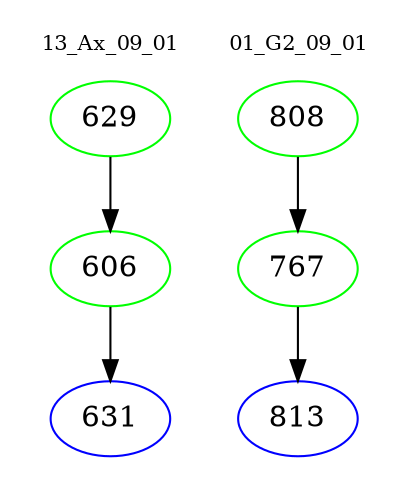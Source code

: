 digraph{
subgraph cluster_0 {
color = white
label = "13_Ax_09_01";
fontsize=10;
T0_629 [label="629", color="green"]
T0_629 -> T0_606 [color="black"]
T0_606 [label="606", color="green"]
T0_606 -> T0_631 [color="black"]
T0_631 [label="631", color="blue"]
}
subgraph cluster_1 {
color = white
label = "01_G2_09_01";
fontsize=10;
T1_808 [label="808", color="green"]
T1_808 -> T1_767 [color="black"]
T1_767 [label="767", color="green"]
T1_767 -> T1_813 [color="black"]
T1_813 [label="813", color="blue"]
}
}
